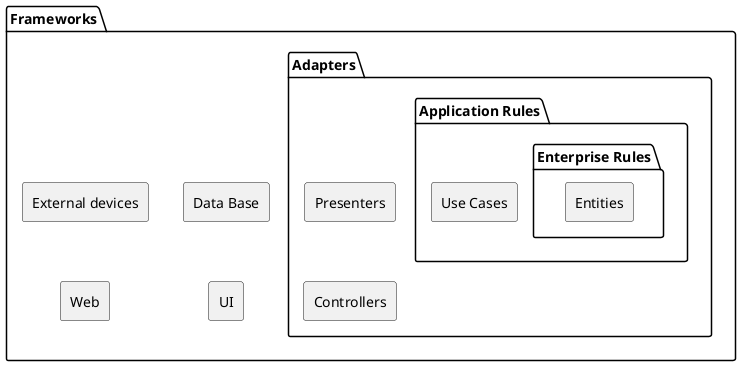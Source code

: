 @startuml
'https://plantuml.com/object-diagram

skinparam componentStyle rectangle


package Frameworks {
    [UI]
    [Data Base]
    [External devices]
    [Web]

    package Adapters {
        [Controllers]
        [Presenters]

        package "Application Rules" {
            [Use Cases]
            package "Enterprise Rules" {
                [Entities]
            }
        }
    }
}

[Data Base] -[hidden]d-> [UI]
[External devices] -[hidden]d-> [Web]
[Presenters] -[hidden]d-> [Controllers]

@enduml
